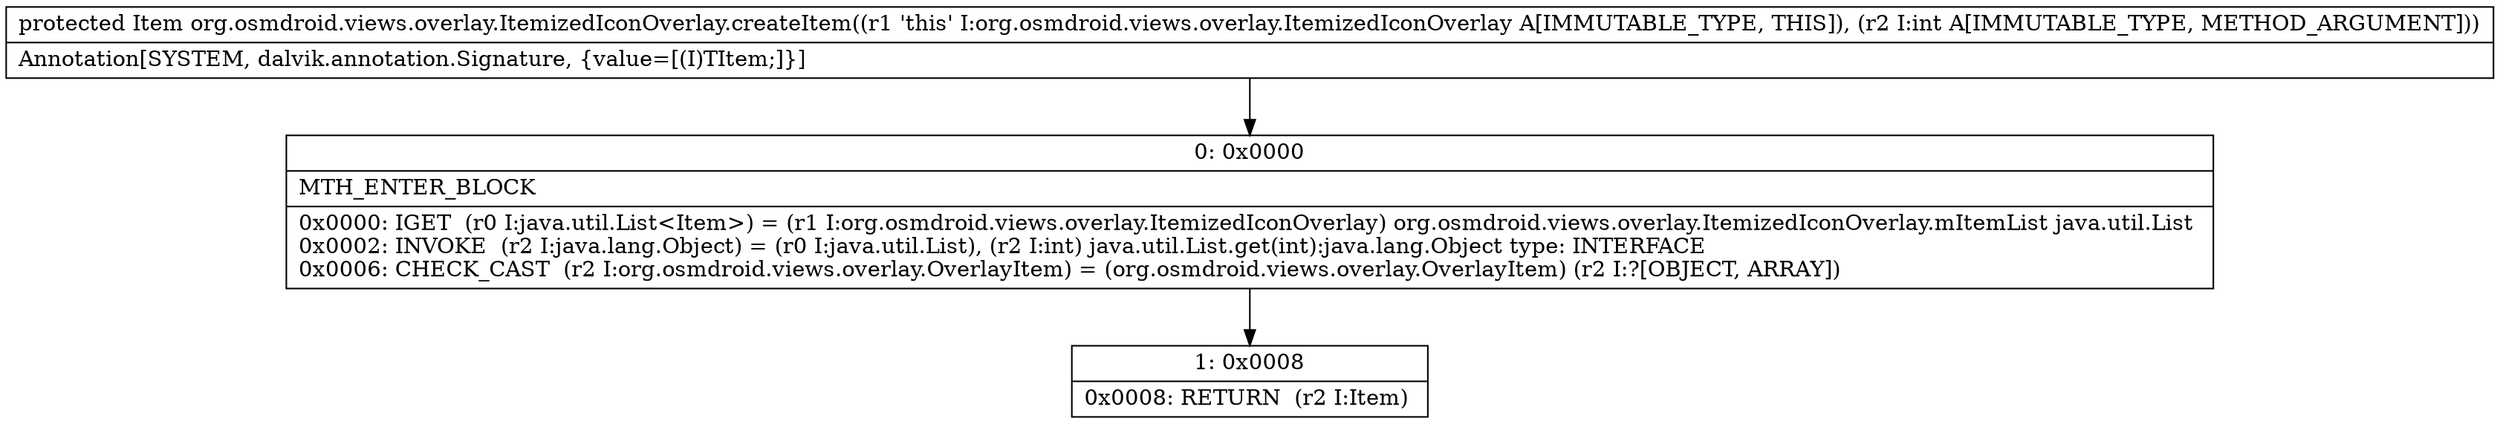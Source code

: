 digraph "CFG fororg.osmdroid.views.overlay.ItemizedIconOverlay.createItem(I)Lorg\/osmdroid\/views\/overlay\/OverlayItem;" {
Node_0 [shape=record,label="{0\:\ 0x0000|MTH_ENTER_BLOCK\l|0x0000: IGET  (r0 I:java.util.List\<Item\>) = (r1 I:org.osmdroid.views.overlay.ItemizedIconOverlay) org.osmdroid.views.overlay.ItemizedIconOverlay.mItemList java.util.List \l0x0002: INVOKE  (r2 I:java.lang.Object) = (r0 I:java.util.List), (r2 I:int) java.util.List.get(int):java.lang.Object type: INTERFACE \l0x0006: CHECK_CAST  (r2 I:org.osmdroid.views.overlay.OverlayItem) = (org.osmdroid.views.overlay.OverlayItem) (r2 I:?[OBJECT, ARRAY]) \l}"];
Node_1 [shape=record,label="{1\:\ 0x0008|0x0008: RETURN  (r2 I:Item) \l}"];
MethodNode[shape=record,label="{protected Item org.osmdroid.views.overlay.ItemizedIconOverlay.createItem((r1 'this' I:org.osmdroid.views.overlay.ItemizedIconOverlay A[IMMUTABLE_TYPE, THIS]), (r2 I:int A[IMMUTABLE_TYPE, METHOD_ARGUMENT]))  | Annotation[SYSTEM, dalvik.annotation.Signature, \{value=[(I)TItem;]\}]\l}"];
MethodNode -> Node_0;
Node_0 -> Node_1;
}

